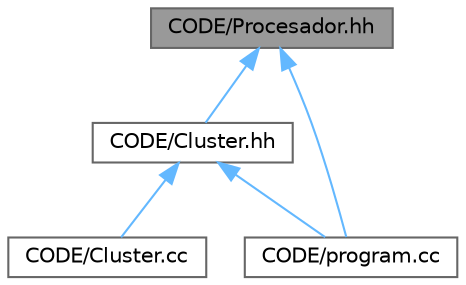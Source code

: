 digraph "CODE/Procesador.hh"
{
 // LATEX_PDF_SIZE
  bgcolor="transparent";
  edge [fontname=Helvetica,fontsize=10,labelfontname=Helvetica,labelfontsize=10];
  node [fontname=Helvetica,fontsize=10,shape=box,height=0.2,width=0.4];
  Node1 [id="Node000001",label="CODE/Procesador.hh",height=0.2,width=0.4,color="gray40", fillcolor="grey60", style="filled", fontcolor="black",tooltip="Especificación de la clase Procesador."];
  Node1 -> Node2 [id="edge5_Node000001_Node000002",dir="back",color="steelblue1",style="solid",tooltip=" "];
  Node2 [id="Node000002",label="CODE/Cluster.hh",height=0.2,width=0.4,color="grey40", fillcolor="white", style="filled",URL="$Cluster_8hh.html",tooltip="Especificación de la clase Cluster."];
  Node2 -> Node3 [id="edge6_Node000002_Node000003",dir="back",color="steelblue1",style="solid",tooltip=" "];
  Node3 [id="Node000003",label="CODE/Cluster.cc",height=0.2,width=0.4,color="grey40", fillcolor="white", style="filled",URL="$Cluster_8cc.html",tooltip="Implementación de la clase Area_espera."];
  Node2 -> Node4 [id="edge7_Node000002_Node000004",dir="back",color="steelblue1",style="solid",tooltip=" "];
  Node4 [id="Node000004",label="CODE/program.cc",height=0.2,width=0.4,color="grey40", fillcolor="white", style="filled",URL="$program_8cc.html",tooltip="Programa principal."];
  Node1 -> Node4 [id="edge8_Node000001_Node000004",dir="back",color="steelblue1",style="solid",tooltip=" "];
}
